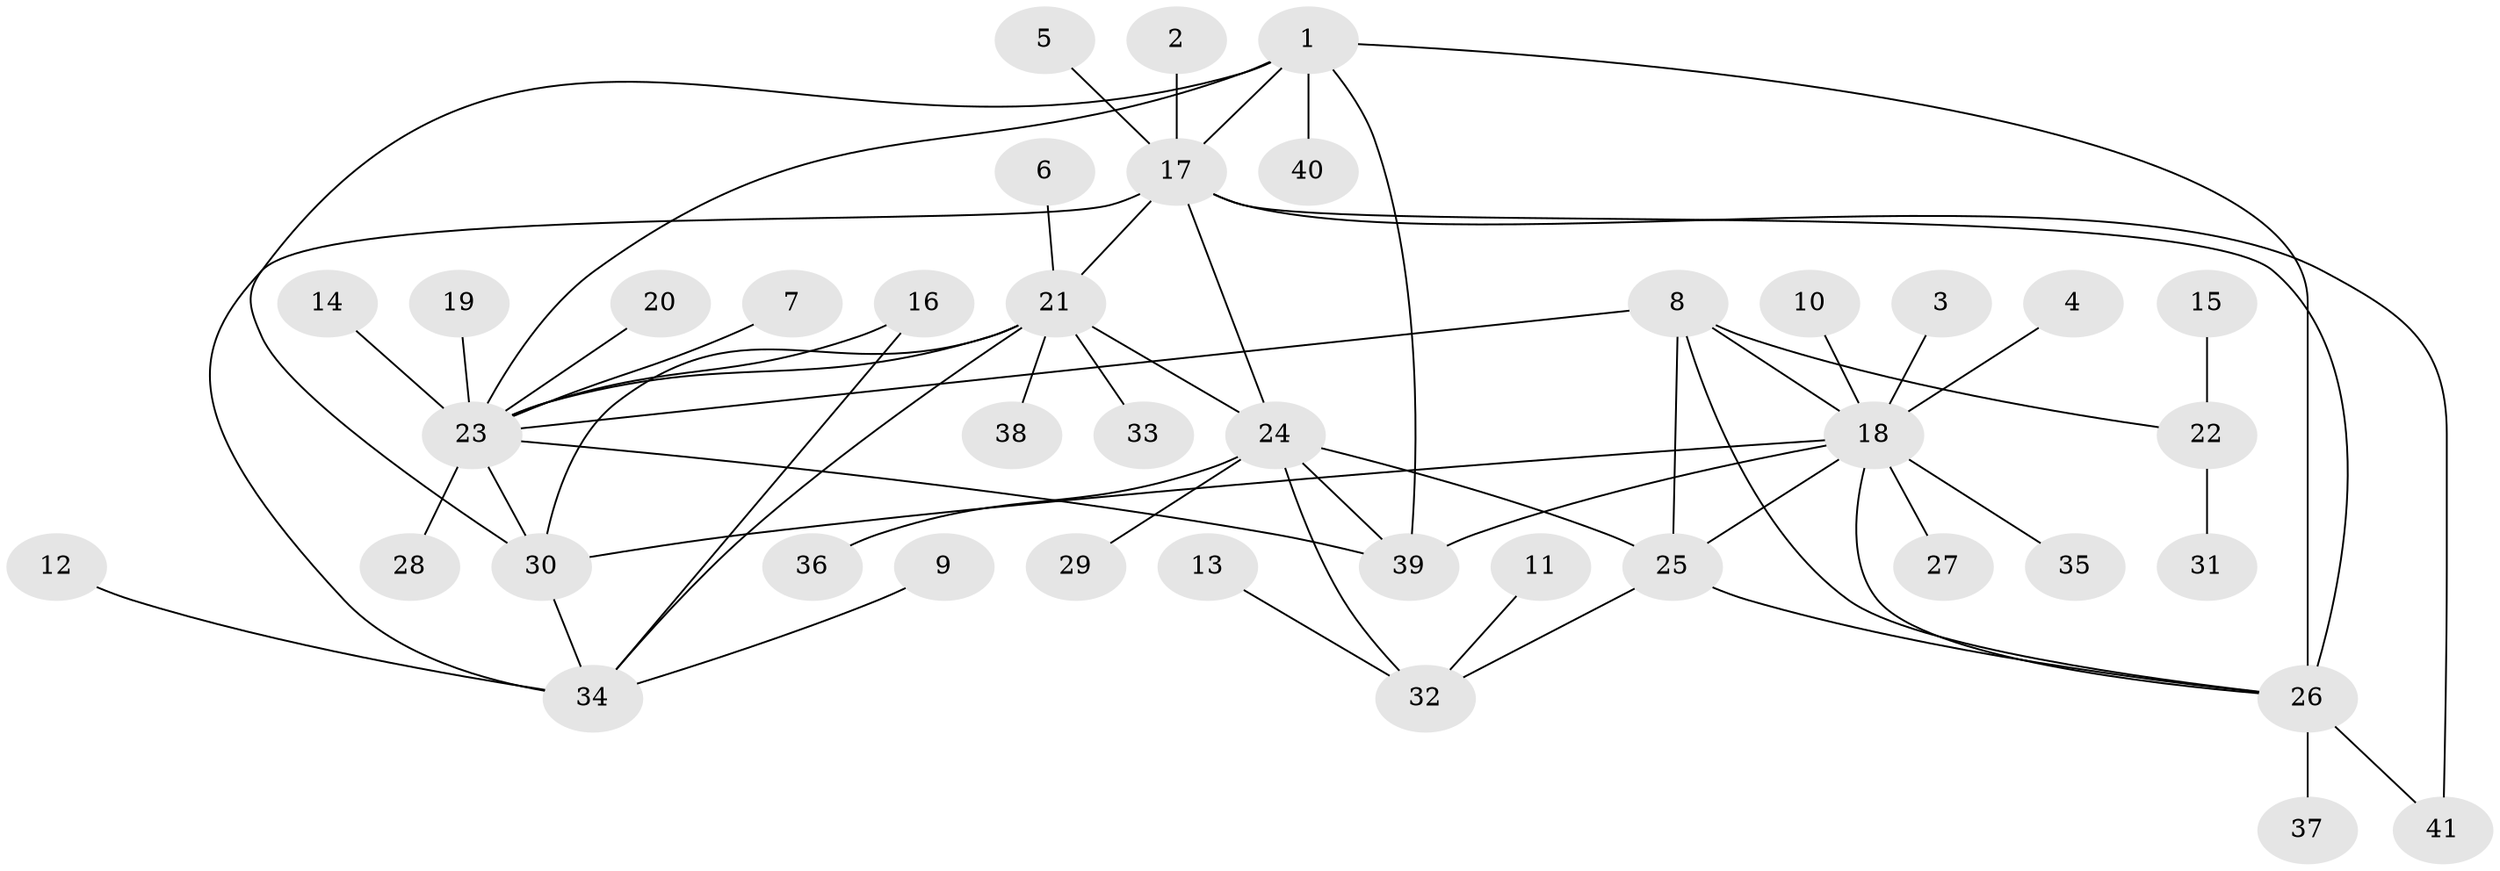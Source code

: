 // original degree distribution, {5: 0.08641975308641975, 6: 0.06172839506172839, 10: 0.024691358024691357, 7: 0.037037037037037035, 4: 0.012345679012345678, 12: 0.012345679012345678, 3: 0.037037037037037035, 14: 0.012345679012345678, 1: 0.5802469135802469, 2: 0.13580246913580246}
// Generated by graph-tools (version 1.1) at 2025/26/03/09/25 03:26:47]
// undirected, 41 vertices, 59 edges
graph export_dot {
graph [start="1"]
  node [color=gray90,style=filled];
  1;
  2;
  3;
  4;
  5;
  6;
  7;
  8;
  9;
  10;
  11;
  12;
  13;
  14;
  15;
  16;
  17;
  18;
  19;
  20;
  21;
  22;
  23;
  24;
  25;
  26;
  27;
  28;
  29;
  30;
  31;
  32;
  33;
  34;
  35;
  36;
  37;
  38;
  39;
  40;
  41;
  1 -- 17 [weight=2.0];
  1 -- 23 [weight=2.0];
  1 -- 26 [weight=1.0];
  1 -- 30 [weight=1.0];
  1 -- 39 [weight=2.0];
  1 -- 40 [weight=1.0];
  2 -- 17 [weight=1.0];
  3 -- 18 [weight=1.0];
  4 -- 18 [weight=1.0];
  5 -- 17 [weight=1.0];
  6 -- 21 [weight=1.0];
  7 -- 23 [weight=1.0];
  8 -- 18 [weight=1.0];
  8 -- 22 [weight=1.0];
  8 -- 23 [weight=1.0];
  8 -- 25 [weight=1.0];
  8 -- 26 [weight=1.0];
  9 -- 34 [weight=1.0];
  10 -- 18 [weight=1.0];
  11 -- 32 [weight=1.0];
  12 -- 34 [weight=1.0];
  13 -- 32 [weight=1.0];
  14 -- 23 [weight=1.0];
  15 -- 22 [weight=1.0];
  16 -- 23 [weight=1.0];
  16 -- 34 [weight=1.0];
  17 -- 21 [weight=1.0];
  17 -- 24 [weight=1.0];
  17 -- 26 [weight=2.0];
  17 -- 34 [weight=1.0];
  17 -- 41 [weight=1.0];
  18 -- 25 [weight=1.0];
  18 -- 26 [weight=1.0];
  18 -- 27 [weight=1.0];
  18 -- 30 [weight=1.0];
  18 -- 35 [weight=1.0];
  18 -- 39 [weight=1.0];
  19 -- 23 [weight=1.0];
  20 -- 23 [weight=1.0];
  21 -- 23 [weight=1.0];
  21 -- 24 [weight=1.0];
  21 -- 30 [weight=1.0];
  21 -- 33 [weight=1.0];
  21 -- 34 [weight=2.0];
  21 -- 38 [weight=1.0];
  22 -- 31 [weight=1.0];
  23 -- 28 [weight=1.0];
  23 -- 30 [weight=1.0];
  23 -- 39 [weight=1.0];
  24 -- 25 [weight=1.0];
  24 -- 29 [weight=1.0];
  24 -- 32 [weight=2.0];
  24 -- 36 [weight=1.0];
  24 -- 39 [weight=1.0];
  25 -- 26 [weight=1.0];
  25 -- 32 [weight=2.0];
  26 -- 37 [weight=1.0];
  26 -- 41 [weight=1.0];
  30 -- 34 [weight=2.0];
}
